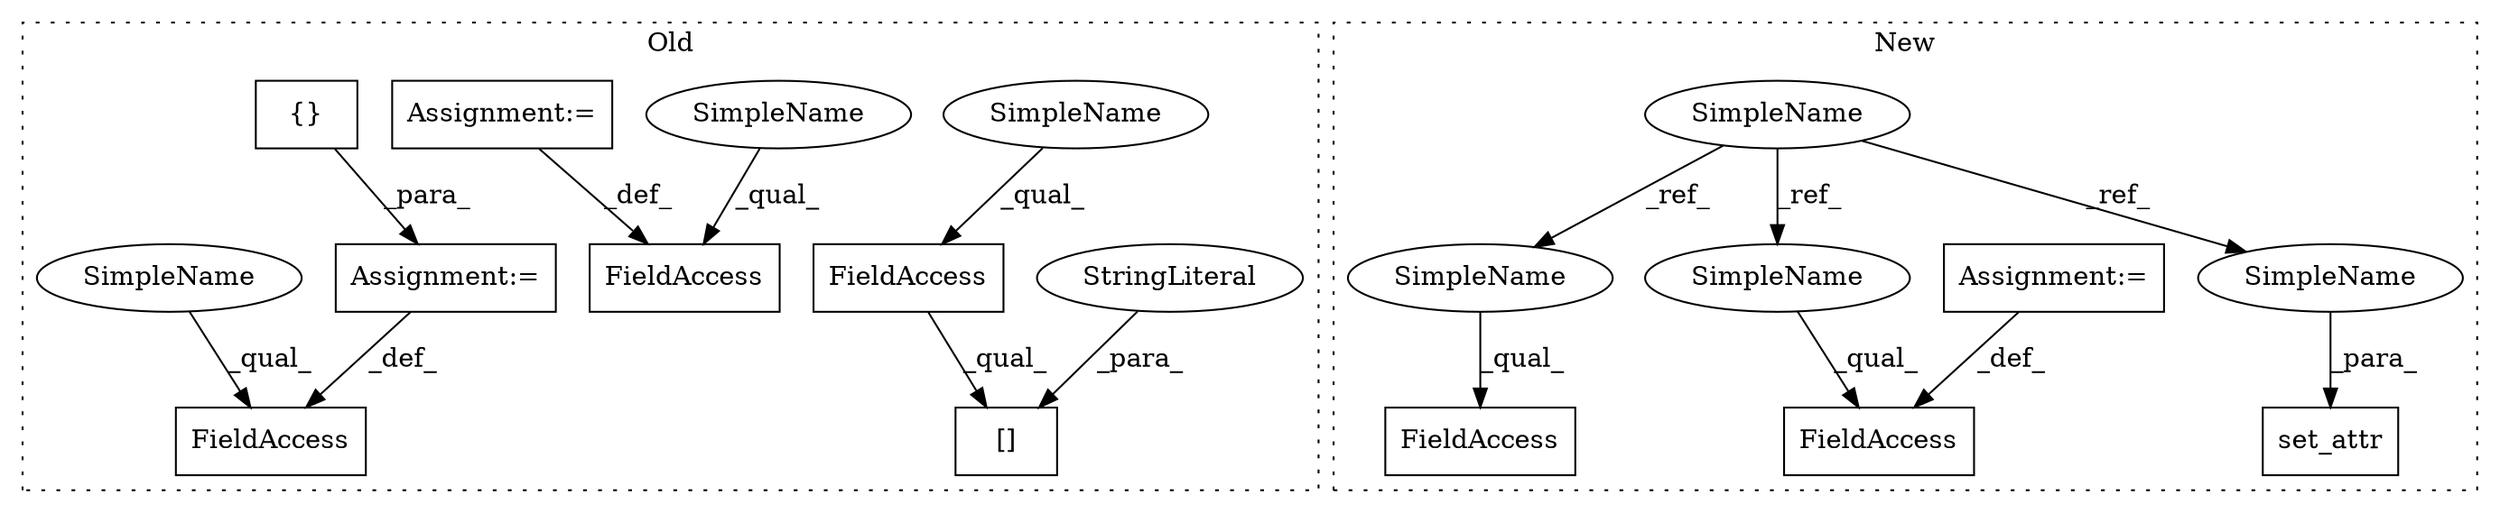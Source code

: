 digraph G {
subgraph cluster0 {
1 [label="{}" a="4" s="1503" l="2" shape="box"];
3 [label="FieldAccess" a="22" s="1465" l="20" shape="box"];
4 [label="Assignment:=" a="7" s="1485" l="1" shape="box"];
6 [label="FieldAccess" a="22" s="896" l="19" shape="box"];
7 [label="[]" a="2" s="896,931" l="20,1" shape="box"];
9 [label="StringLiteral" a="45" s="916" l="15" shape="ellipse"];
11 [label="FieldAccess" a="22" s="1511" l="12" shape="box"];
12 [label="Assignment:=" a="7" s="1523" l="1" shape="box"];
17 [label="SimpleName" a="42" s="896" l="4" shape="ellipse"];
18 [label="SimpleName" a="42" s="1511" l="4" shape="ellipse"];
19 [label="SimpleName" a="42" s="1465" l="4" shape="ellipse"];
label = "Old";
style="dotted";
}
subgraph cluster1 {
2 [label="set_attr" a="32" s="833,914" l="9,1" shape="box"];
5 [label="SimpleName" a="42" s="786" l="4" shape="ellipse"];
8 [label="FieldAccess" a="22" s="1395" l="25" shape="box"];
10 [label="FieldAccess" a="22" s="1349" l="25" shape="box"];
13 [label="Assignment:=" a="7" s="1374" l="1" shape="box"];
14 [label="SimpleName" a="42" s="1395" l="4" shape="ellipse"];
15 [label="SimpleName" a="42" s="842" l="4" shape="ellipse"];
16 [label="SimpleName" a="42" s="1349" l="4" shape="ellipse"];
label = "New";
style="dotted";
}
1 -> 4 [label="_para_"];
4 -> 3 [label="_def_"];
5 -> 16 [label="_ref_"];
5 -> 14 [label="_ref_"];
5 -> 15 [label="_ref_"];
6 -> 7 [label="_qual_"];
9 -> 7 [label="_para_"];
12 -> 11 [label="_def_"];
13 -> 10 [label="_def_"];
14 -> 8 [label="_qual_"];
15 -> 2 [label="_para_"];
16 -> 10 [label="_qual_"];
17 -> 6 [label="_qual_"];
18 -> 11 [label="_qual_"];
19 -> 3 [label="_qual_"];
}